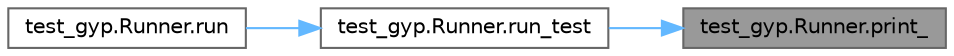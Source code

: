 digraph "test_gyp.Runner.print_"
{
 // LATEX_PDF_SIZE
  bgcolor="transparent";
  edge [fontname=Helvetica,fontsize=10,labelfontname=Helvetica,labelfontsize=10];
  node [fontname=Helvetica,fontsize=10,shape=box,height=0.2,width=0.4];
  rankdir="RL";
  Node1 [id="Node000001",label="test_gyp.Runner.print_",height=0.2,width=0.4,color="gray40", fillcolor="grey60", style="filled", fontcolor="black",tooltip=" "];
  Node1 -> Node2 [id="edge1_Node000001_Node000002",dir="back",color="steelblue1",style="solid",tooltip=" "];
  Node2 [id="Node000002",label="test_gyp.Runner.run_test",height=0.2,width=0.4,color="grey40", fillcolor="white", style="filled",URL="$classtest__gyp_1_1_runner.html#a51271cf1cfc67bb06bfdbbe45bb939de",tooltip=" "];
  Node2 -> Node3 [id="edge2_Node000002_Node000003",dir="back",color="steelblue1",style="solid",tooltip=" "];
  Node3 [id="Node000003",label="test_gyp.Runner.run",height=0.2,width=0.4,color="grey40", fillcolor="white", style="filled",URL="$classtest__gyp_1_1_runner.html#ace70b5b6173bd780da53f6837560cde0",tooltip=" "];
}
